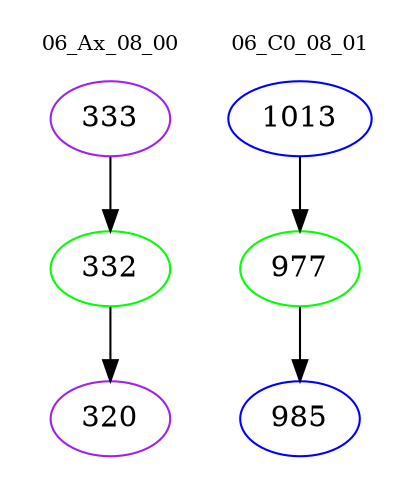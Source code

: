 digraph{
subgraph cluster_0 {
color = white
label = "06_Ax_08_00";
fontsize=10;
T0_333 [label="333", color="purple"]
T0_333 -> T0_332 [color="black"]
T0_332 [label="332", color="green"]
T0_332 -> T0_320 [color="black"]
T0_320 [label="320", color="purple"]
}
subgraph cluster_1 {
color = white
label = "06_C0_08_01";
fontsize=10;
T1_1013 [label="1013", color="blue"]
T1_1013 -> T1_977 [color="black"]
T1_977 [label="977", color="green"]
T1_977 -> T1_985 [color="black"]
T1_985 [label="985", color="blue"]
}
}
